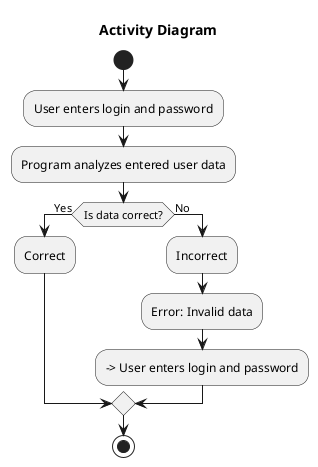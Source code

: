 @startuml
title Activity Diagram 

start
:User enters login and password;
:Program analyzes entered user data;
if (Is data correct?) then (Yes)
  :Correct;
else (No)
  :Incorrect;
  :Error: Invalid data;
  --> User enters login and password
endif
stop

@enduml
